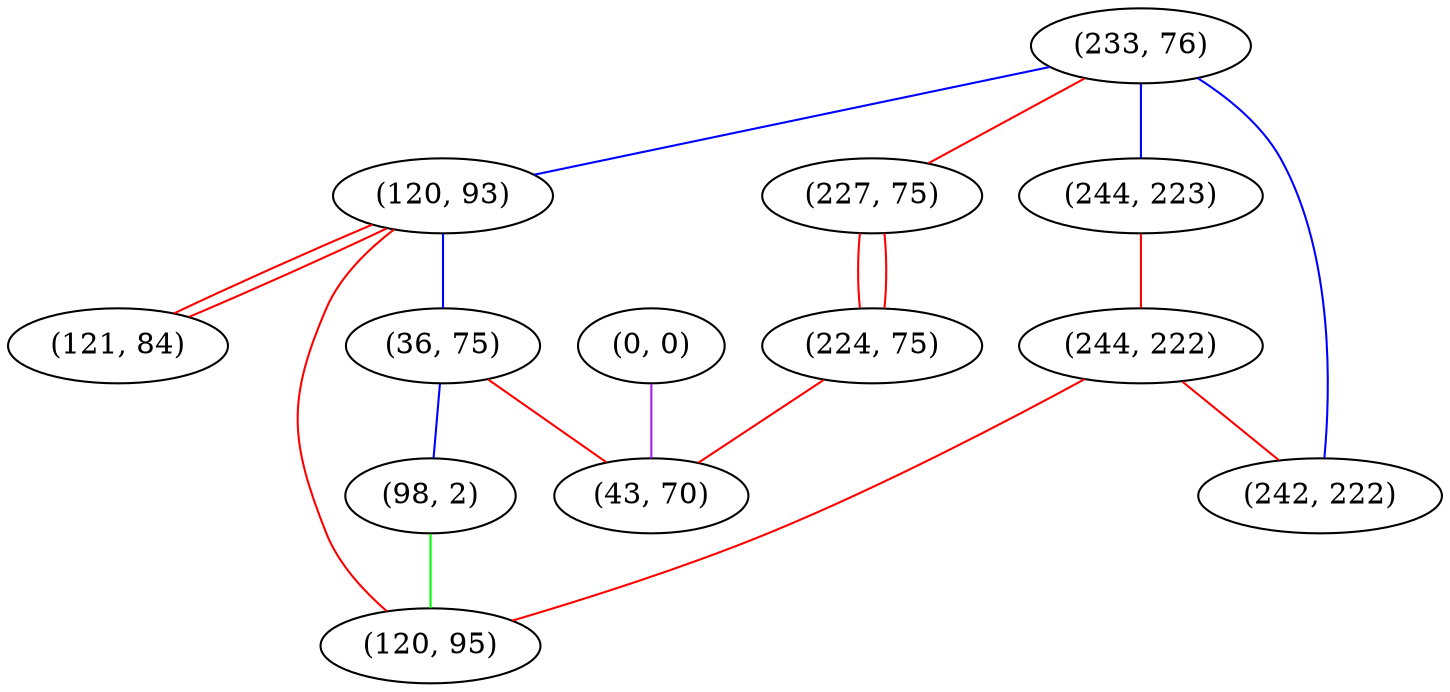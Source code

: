 graph "" {
"(233, 76)";
"(0, 0)";
"(120, 93)";
"(244, 223)";
"(244, 222)";
"(227, 75)";
"(224, 75)";
"(36, 75)";
"(121, 84)";
"(98, 2)";
"(242, 222)";
"(43, 70)";
"(120, 95)";
"(233, 76)" -- "(244, 223)"  [color=blue, key=0, weight=3];
"(233, 76)" -- "(242, 222)"  [color=blue, key=0, weight=3];
"(233, 76)" -- "(120, 93)"  [color=blue, key=0, weight=3];
"(233, 76)" -- "(227, 75)"  [color=red, key=0, weight=1];
"(0, 0)" -- "(43, 70)"  [color=purple, key=0, weight=4];
"(120, 93)" -- "(36, 75)"  [color=blue, key=0, weight=3];
"(120, 93)" -- "(121, 84)"  [color=red, key=0, weight=1];
"(120, 93)" -- "(121, 84)"  [color=red, key=1, weight=1];
"(120, 93)" -- "(120, 95)"  [color=red, key=0, weight=1];
"(244, 223)" -- "(244, 222)"  [color=red, key=0, weight=1];
"(244, 222)" -- "(242, 222)"  [color=red, key=0, weight=1];
"(244, 222)" -- "(120, 95)"  [color=red, key=0, weight=1];
"(227, 75)" -- "(224, 75)"  [color=red, key=0, weight=1];
"(227, 75)" -- "(224, 75)"  [color=red, key=1, weight=1];
"(224, 75)" -- "(43, 70)"  [color=red, key=0, weight=1];
"(36, 75)" -- "(43, 70)"  [color=red, key=0, weight=1];
"(36, 75)" -- "(98, 2)"  [color=blue, key=0, weight=3];
"(98, 2)" -- "(120, 95)"  [color=green, key=0, weight=2];
}
